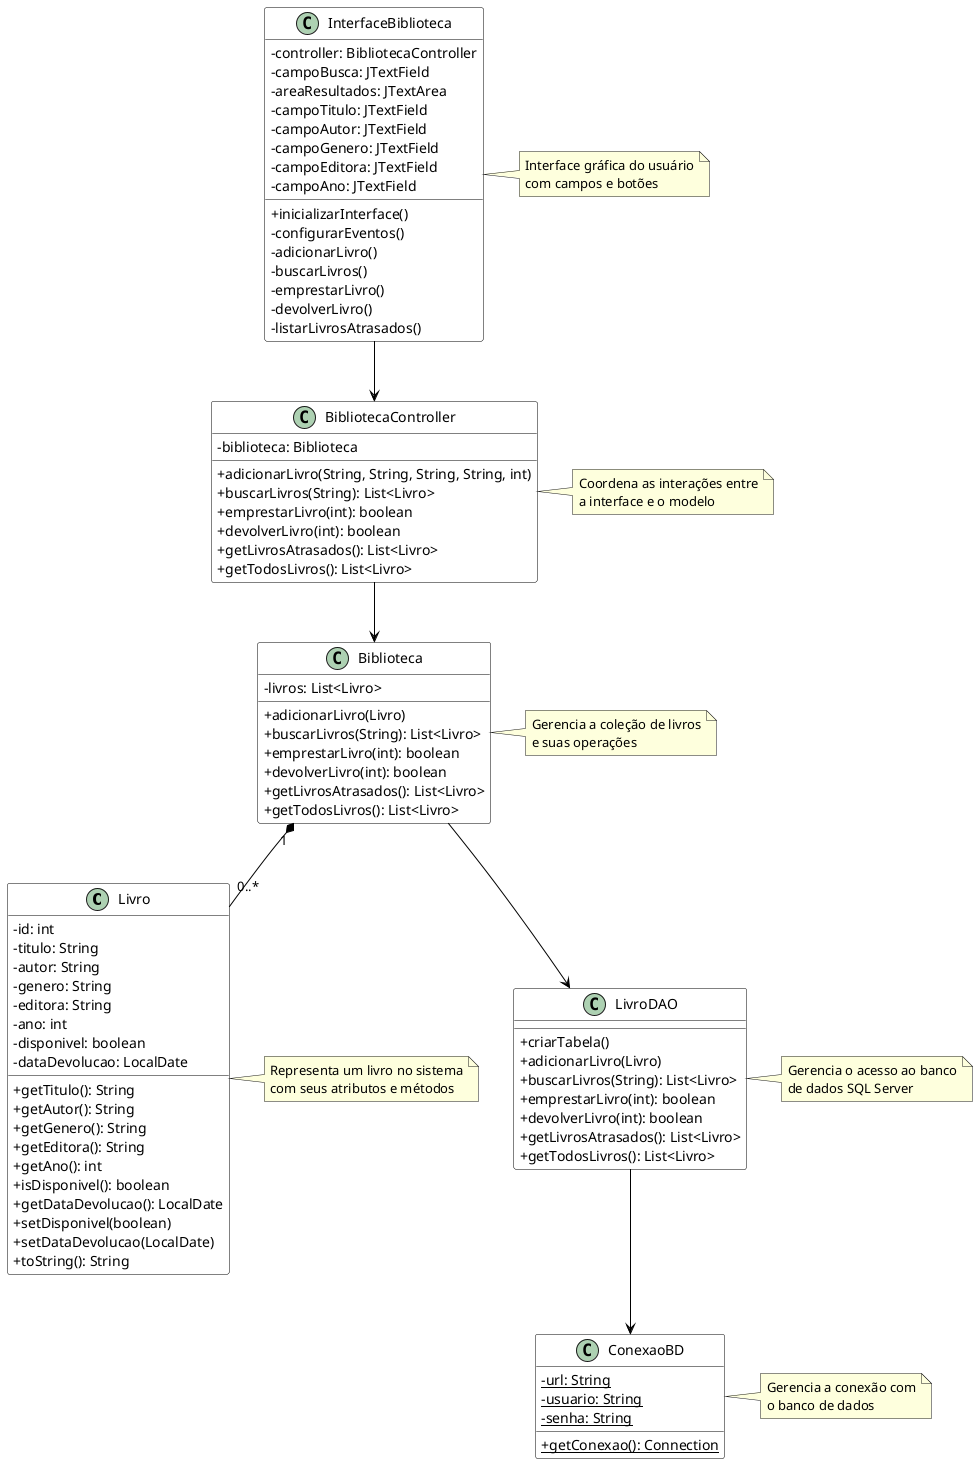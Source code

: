 @startuml

' Estilo do diagrama
skinparam classAttributeIconSize 0
skinparam class {
    BackgroundColor White
    ArrowColor Black
    BorderColor Black
}

' Classes do Modelo
class Livro {
    -id: int
    -titulo: String
    -autor: String
    -genero: String
    -editora: String
    -ano: int
    -disponivel: boolean
    -dataDevolucao: LocalDate
    +getTitulo(): String
    +getAutor(): String
    +getGenero(): String
    +getEditora(): String
    +getAno(): int
    +isDisponivel(): boolean
    +getDataDevolucao(): LocalDate
    +setDisponivel(boolean)
    +setDataDevolucao(LocalDate)
    +toString(): String
}

class Biblioteca {
    -livros: List<Livro>
    +adicionarLivro(Livro)
    +buscarLivros(String): List<Livro>
    +emprestarLivro(int): boolean
    +devolverLivro(int): boolean
    +getLivrosAtrasados(): List<Livro>
    +getTodosLivros(): List<Livro>
}

' Classes do Controlador
class BibliotecaController {
    -biblioteca: Biblioteca
    +adicionarLivro(String, String, String, String, int)
    +buscarLivros(String): List<Livro>
    +emprestarLivro(int): boolean
    +devolverLivro(int): boolean
    +getLivrosAtrasados(): List<Livro>
    +getTodosLivros(): List<Livro>
}

' Classes da Interface
class InterfaceBiblioteca {
    -controller: BibliotecaController
    -campoBusca: JTextField
    -areaResultados: JTextArea
    -campoTitulo: JTextField
    -campoAutor: JTextField
    -campoGenero: JTextField
    -campoEditora: JTextField
    -campoAno: JTextField
    +inicializarInterface()
    -configurarEventos()
    -adicionarLivro()
    -buscarLivros()
    -emprestarLivro()
    -devolverLivro()
    -listarLivrosAtrasados()
}

' Classes do Banco de Dados
class LivroDAO {
    +criarTabela()
    +adicionarLivro(Livro)
    +buscarLivros(String): List<Livro>
    +emprestarLivro(int): boolean
    +devolverLivro(int): boolean
    +getLivrosAtrasados(): List<Livro>
    +getTodosLivros(): List<Livro>
}

class ConexaoBD {
    -{static} url: String
    -{static} usuario: String
    -{static} senha: String
    +{static} getConexao(): Connection
}

' Relacionamentos
Biblioteca "1" *-- "0..*" Livro
BibliotecaController --> Biblioteca
InterfaceBiblioteca --> BibliotecaController
LivroDAO --> ConexaoBD
Biblioteca --> LivroDAO

note right of Livro
  Representa um livro no sistema
  com seus atributos e métodos
end note

note right of Biblioteca
  Gerencia a coleção de livros
  e suas operações
end note

note right of BibliotecaController
  Coordena as interações entre
  a interface e o modelo
end note

note right of InterfaceBiblioteca
  Interface gráfica do usuário
  com campos e botões
end note

note right of LivroDAO
  Gerencia o acesso ao banco
  de dados SQL Server
end note

note right of ConexaoBD
  Gerencia a conexão com
  o banco de dados
end note

@enduml 